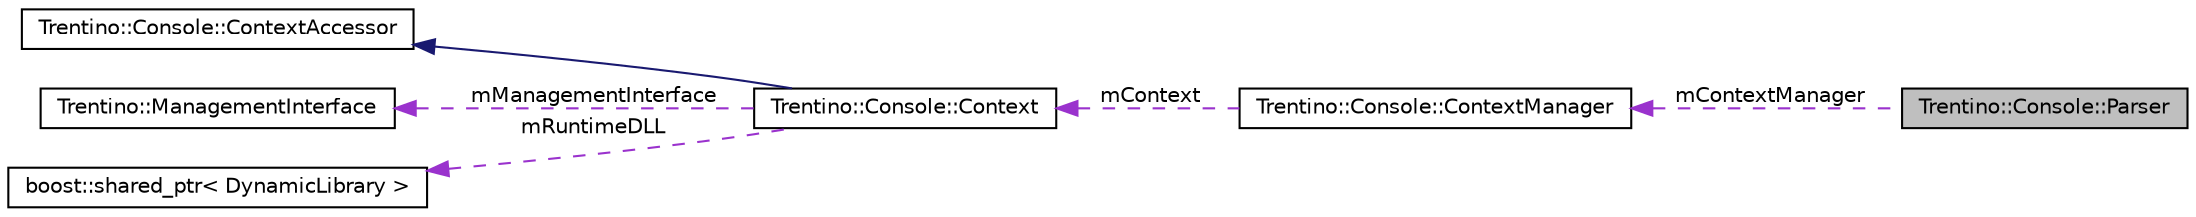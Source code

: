digraph G
{
  edge [fontname="Helvetica",fontsize="10",labelfontname="Helvetica",labelfontsize="10"];
  node [fontname="Helvetica",fontsize="10",shape=record];
  rankdir="LR";
  Node1 [label="Trentino::Console::Parser",height=0.2,width=0.4,color="black", fillcolor="grey75", style="filled" fontcolor="black"];
  Node2 -> Node1 [dir="back",color="darkorchid3",fontsize="10",style="dashed",label=" mContextManager" ,fontname="Helvetica"];
  Node2 [label="Trentino::Console::ContextManager",height=0.2,width=0.4,color="black", fillcolor="white", style="filled",URL="$class_trentino_1_1_console_1_1_context_manager.html",tooltip="Central entity used to access contexts."];
  Node3 -> Node2 [dir="back",color="darkorchid3",fontsize="10",style="dashed",label=" mContext" ,fontname="Helvetica"];
  Node3 [label="Trentino::Console::Context",height=0.2,width=0.4,color="black", fillcolor="white", style="filled",URL="$class_trentino_1_1_console_1_1_context.html",tooltip="Serves as a container for different information needed during the execution of a command."];
  Node4 -> Node3 [dir="back",color="midnightblue",fontsize="10",style="solid",fontname="Helvetica"];
  Node4 [label="Trentino::Console::ContextAccessor",height=0.2,width=0.4,color="black", fillcolor="white", style="filled",URL="$class_trentino_1_1_console_1_1_context_accessor.html",tooltip="Interface containing only the getter methods for a Context."];
  Node5 -> Node3 [dir="back",color="darkorchid3",fontsize="10",style="dashed",label=" mManagementInterface" ,fontname="Helvetica"];
  Node5 [label="Trentino::ManagementInterface",height=0.2,width=0.4,color="black", fillcolor="white", style="filled",URL="$class_trentino_1_1_management_interface.html",tooltip="A class representing the interface to communicate with the runtime."];
  Node6 -> Node3 [dir="back",color="darkorchid3",fontsize="10",style="dashed",label=" mRuntimeDLL" ,fontname="Helvetica"];
  Node6 [label="boost::shared_ptr\< DynamicLibrary \>",height=0.2,width=0.4,color="black", fillcolor="white", style="filled",URL="$classboost_1_1shared__ptr.html"];
}
